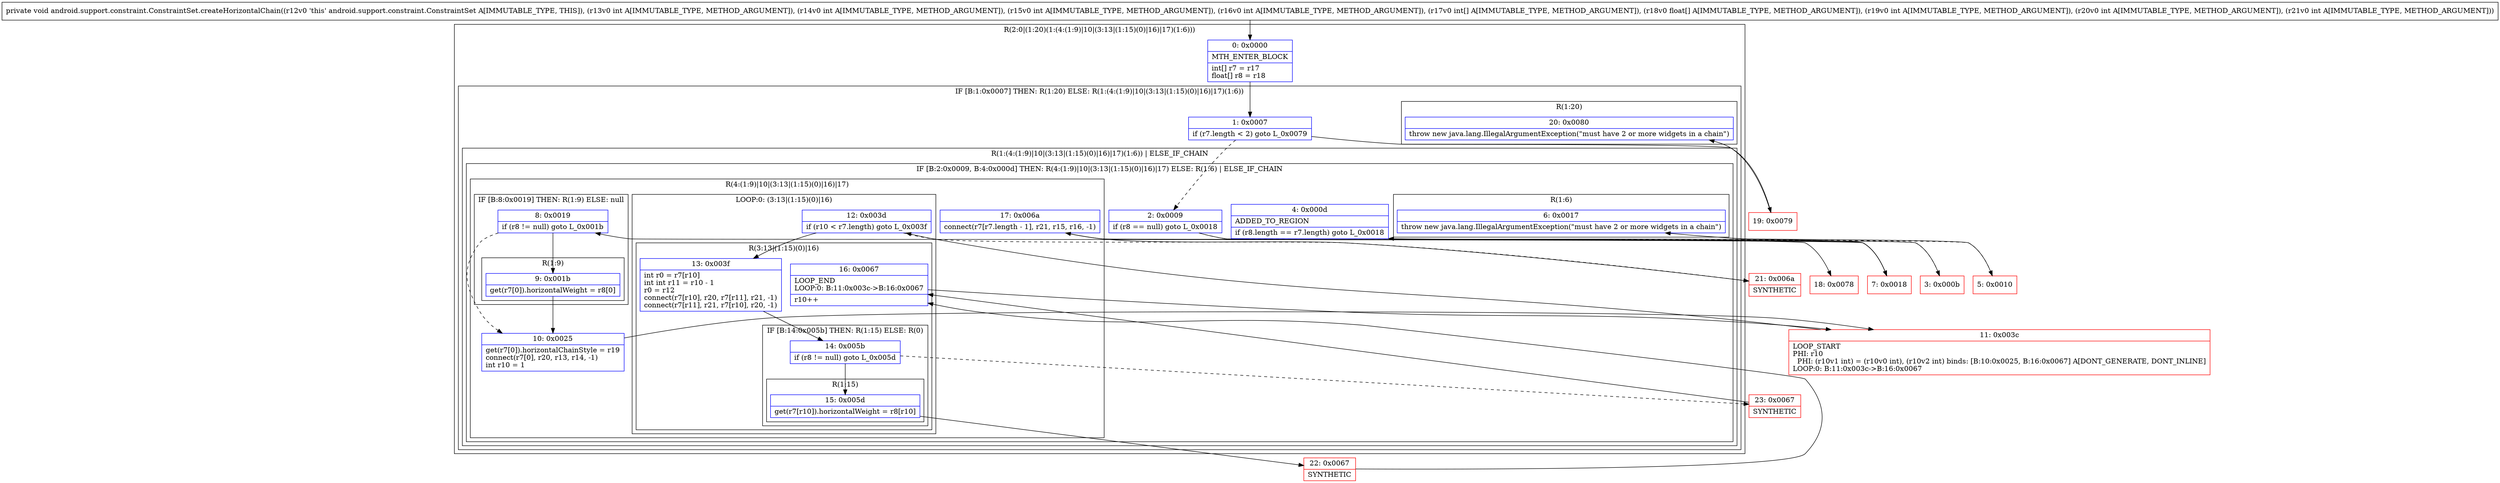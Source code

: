 digraph "CFG forandroid.support.constraint.ConstraintSet.createHorizontalChain(IIII[I[FIII)V" {
subgraph cluster_Region_413968610 {
label = "R(2:0|(1:20)(1:(4:(1:9)|10|(3:13|(1:15)(0)|16)|17)(1:6)))";
node [shape=record,color=blue];
Node_0 [shape=record,label="{0\:\ 0x0000|MTH_ENTER_BLOCK\l|int[] r7 = r17\lfloat[] r8 = r18\l}"];
subgraph cluster_IfRegion_2083633107 {
label = "IF [B:1:0x0007] THEN: R(1:20) ELSE: R(1:(4:(1:9)|10|(3:13|(1:15)(0)|16)|17)(1:6))";
node [shape=record,color=blue];
Node_1 [shape=record,label="{1\:\ 0x0007|if (r7.length \< 2) goto L_0x0079\l}"];
subgraph cluster_Region_223097131 {
label = "R(1:20)";
node [shape=record,color=blue];
Node_20 [shape=record,label="{20\:\ 0x0080|throw new java.lang.IllegalArgumentException(\"must have 2 or more widgets in a chain\")\l}"];
}
subgraph cluster_Region_196885173 {
label = "R(1:(4:(1:9)|10|(3:13|(1:15)(0)|16)|17)(1:6)) | ELSE_IF_CHAIN\l";
node [shape=record,color=blue];
subgraph cluster_IfRegion_1362013689 {
label = "IF [B:2:0x0009, B:4:0x000d] THEN: R(4:(1:9)|10|(3:13|(1:15)(0)|16)|17) ELSE: R(1:6) | ELSE_IF_CHAIN\l";
node [shape=record,color=blue];
Node_2 [shape=record,label="{2\:\ 0x0009|if (r8 == null) goto L_0x0018\l}"];
Node_4 [shape=record,label="{4\:\ 0x000d|ADDED_TO_REGION\l|if (r8.length == r7.length) goto L_0x0018\l}"];
subgraph cluster_Region_790797808 {
label = "R(4:(1:9)|10|(3:13|(1:15)(0)|16)|17)";
node [shape=record,color=blue];
subgraph cluster_IfRegion_900263430 {
label = "IF [B:8:0x0019] THEN: R(1:9) ELSE: null";
node [shape=record,color=blue];
Node_8 [shape=record,label="{8\:\ 0x0019|if (r8 != null) goto L_0x001b\l}"];
subgraph cluster_Region_1387582716 {
label = "R(1:9)";
node [shape=record,color=blue];
Node_9 [shape=record,label="{9\:\ 0x001b|get(r7[0]).horizontalWeight = r8[0]\l}"];
}
}
Node_10 [shape=record,label="{10\:\ 0x0025|get(r7[0]).horizontalChainStyle = r19\lconnect(r7[0], r20, r13, r14, \-1)\lint r10 = 1\l}"];
subgraph cluster_LoopRegion_1591486696 {
label = "LOOP:0: (3:13|(1:15)(0)|16)";
node [shape=record,color=blue];
Node_12 [shape=record,label="{12\:\ 0x003d|if (r10 \< r7.length) goto L_0x003f\l}"];
subgraph cluster_Region_2058950575 {
label = "R(3:13|(1:15)(0)|16)";
node [shape=record,color=blue];
Node_13 [shape=record,label="{13\:\ 0x003f|int r0 = r7[r10]\lint int r11 = r10 \- 1\lr0 = r12\lconnect(r7[r10], r20, r7[r11], r21, \-1)\lconnect(r7[r11], r21, r7[r10], r20, \-1)\l}"];
subgraph cluster_IfRegion_168565555 {
label = "IF [B:14:0x005b] THEN: R(1:15) ELSE: R(0)";
node [shape=record,color=blue];
Node_14 [shape=record,label="{14\:\ 0x005b|if (r8 != null) goto L_0x005d\l}"];
subgraph cluster_Region_249442096 {
label = "R(1:15)";
node [shape=record,color=blue];
Node_15 [shape=record,label="{15\:\ 0x005d|get(r7[r10]).horizontalWeight = r8[r10]\l}"];
}
subgraph cluster_Region_826951817 {
label = "R(0)";
node [shape=record,color=blue];
}
}
Node_16 [shape=record,label="{16\:\ 0x0067|LOOP_END\lLOOP:0: B:11:0x003c\-\>B:16:0x0067\l|r10++\l}"];
}
}
Node_17 [shape=record,label="{17\:\ 0x006a|connect(r7[r7.length \- 1], r21, r15, r16, \-1)\l}"];
}
subgraph cluster_Region_217475480 {
label = "R(1:6)";
node [shape=record,color=blue];
Node_6 [shape=record,label="{6\:\ 0x0017|throw new java.lang.IllegalArgumentException(\"must have 2 or more widgets in a chain\")\l}"];
}
}
}
}
}
Node_3 [shape=record,color=red,label="{3\:\ 0x000b}"];
Node_5 [shape=record,color=red,label="{5\:\ 0x0010}"];
Node_7 [shape=record,color=red,label="{7\:\ 0x0018}"];
Node_11 [shape=record,color=red,label="{11\:\ 0x003c|LOOP_START\lPHI: r10 \l  PHI: (r10v1 int) = (r10v0 int), (r10v2 int) binds: [B:10:0x0025, B:16:0x0067] A[DONT_GENERATE, DONT_INLINE]\lLOOP:0: B:11:0x003c\-\>B:16:0x0067\l}"];
Node_18 [shape=record,color=red,label="{18\:\ 0x0078}"];
Node_19 [shape=record,color=red,label="{19\:\ 0x0079}"];
Node_21 [shape=record,color=red,label="{21\:\ 0x006a|SYNTHETIC\l}"];
Node_22 [shape=record,color=red,label="{22\:\ 0x0067|SYNTHETIC\l}"];
Node_23 [shape=record,color=red,label="{23\:\ 0x0067|SYNTHETIC\l}"];
MethodNode[shape=record,label="{private void android.support.constraint.ConstraintSet.createHorizontalChain((r12v0 'this' android.support.constraint.ConstraintSet A[IMMUTABLE_TYPE, THIS]), (r13v0 int A[IMMUTABLE_TYPE, METHOD_ARGUMENT]), (r14v0 int A[IMMUTABLE_TYPE, METHOD_ARGUMENT]), (r15v0 int A[IMMUTABLE_TYPE, METHOD_ARGUMENT]), (r16v0 int A[IMMUTABLE_TYPE, METHOD_ARGUMENT]), (r17v0 int[] A[IMMUTABLE_TYPE, METHOD_ARGUMENT]), (r18v0 float[] A[IMMUTABLE_TYPE, METHOD_ARGUMENT]), (r19v0 int A[IMMUTABLE_TYPE, METHOD_ARGUMENT]), (r20v0 int A[IMMUTABLE_TYPE, METHOD_ARGUMENT]), (r21v0 int A[IMMUTABLE_TYPE, METHOD_ARGUMENT])) }"];
MethodNode -> Node_0;
Node_0 -> Node_1;
Node_1 -> Node_2[style=dashed];
Node_1 -> Node_19;
Node_2 -> Node_3[style=dashed];
Node_2 -> Node_7;
Node_4 -> Node_5[style=dashed];
Node_4 -> Node_7;
Node_8 -> Node_9;
Node_8 -> Node_10[style=dashed];
Node_9 -> Node_10;
Node_10 -> Node_11;
Node_12 -> Node_13;
Node_12 -> Node_21[style=dashed];
Node_13 -> Node_14;
Node_14 -> Node_15;
Node_14 -> Node_23[style=dashed];
Node_15 -> Node_22;
Node_16 -> Node_11;
Node_17 -> Node_18;
Node_3 -> Node_4;
Node_5 -> Node_6;
Node_7 -> Node_8;
Node_11 -> Node_12;
Node_19 -> Node_20;
Node_21 -> Node_17;
Node_22 -> Node_16;
Node_23 -> Node_16;
}

